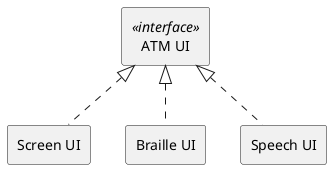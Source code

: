 @startuml Figure 12-4
rectangle "ATM UI" <<interface>> as atmUI
rectangle "Screen UI" as scr
rectangle "Braille UI" as Brl
rectangle "Speech UI" as spk

scr .u.|> atmUI
Brl .u.|> atmUI
spk .u.|> atmUI
@enduml
